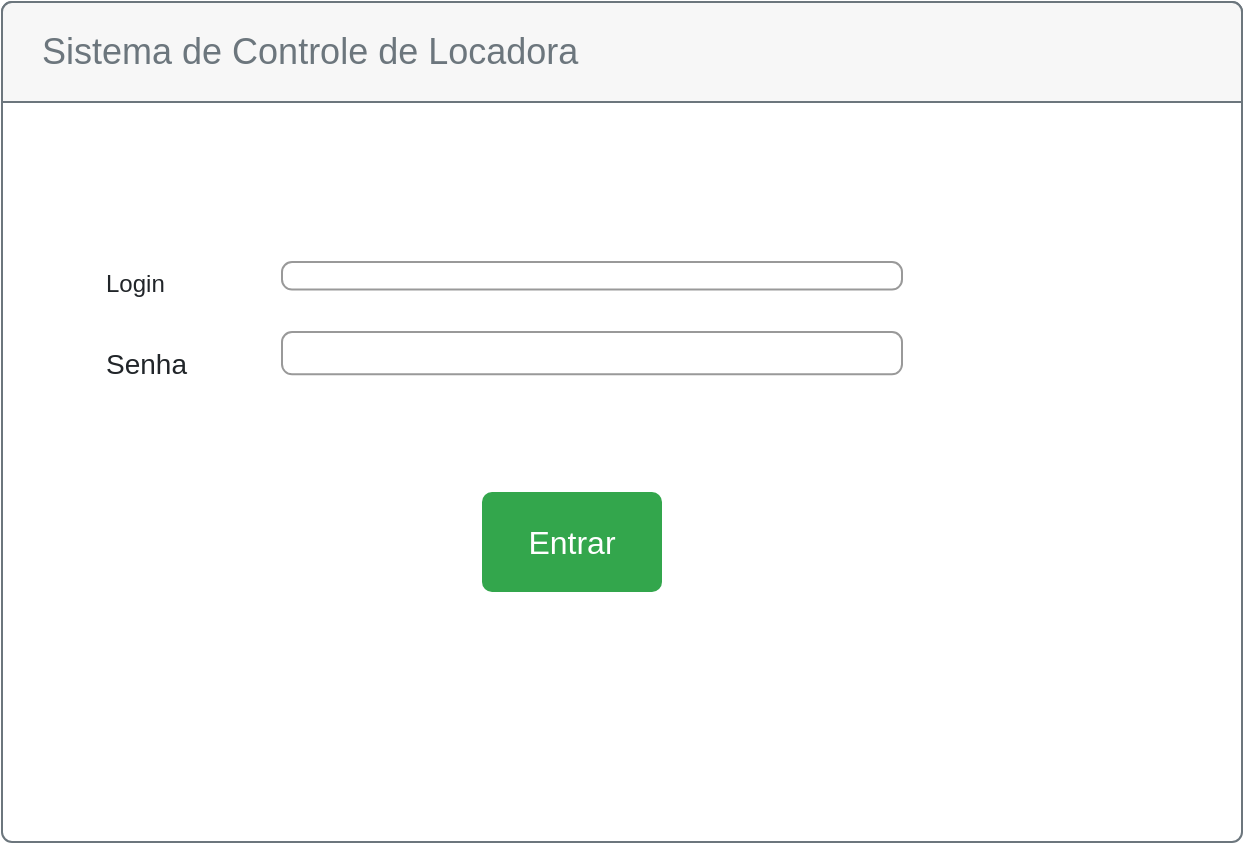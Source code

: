 <mxfile version="21.5.0" type="device">
  <diagram name="Página-1" id="P3eBQSkC0GauK6KS6x2o">
    <mxGraphModel dx="1434" dy="786" grid="1" gridSize="10" guides="1" tooltips="1" connect="1" arrows="1" fold="1" page="1" pageScale="1" pageWidth="1100" pageHeight="850" math="0" shadow="0">
      <root>
        <mxCell id="0" />
        <mxCell id="1" parent="0" />
        <mxCell id="40gH0NYvDOO1M-5X-y8T-8" value="" style="html=1;shadow=0;dashed=0;shape=mxgraph.bootstrap.rrect;rSize=5;strokeColor=#6C767D;html=1;whiteSpace=wrap;fillColor=#ffffff;fontColor=#212529;verticalAlign=bottom;align=left;spacing=20;spacingBottom=0;fontSize=14;" vertex="1" parent="1">
          <mxGeometry x="290" y="130" width="620" height="420" as="geometry" />
        </mxCell>
        <mxCell id="40gH0NYvDOO1M-5X-y8T-9" value="Sistema de Controle de Locadora" style="html=1;shadow=0;dashed=0;shape=mxgraph.bootstrap.topButton;rSize=5;perimeter=none;whiteSpace=wrap;fillColor=#F7F7F7;strokeColor=#6C767D;fontColor=#6C767D;resizeWidth=1;fontSize=18;align=left;spacing=20;" vertex="1" parent="40gH0NYvDOO1M-5X-y8T-8">
          <mxGeometry width="620" height="50" relative="1" as="geometry" />
        </mxCell>
        <mxCell id="40gH0NYvDOO1M-5X-y8T-10" value="Login" style="fillColor=none;strokeColor=none;align=left;fontSize=12;fontColor=#212529;" vertex="1" parent="40gH0NYvDOO1M-5X-y8T-8">
          <mxGeometry x="50" y="130" width="90" height="20" as="geometry" />
        </mxCell>
        <mxCell id="40gH0NYvDOO1M-5X-y8T-12" value="Senha" style="fillColor=none;strokeColor=none;align=left;fontSize=14;fontColor=#212529;" vertex="1" parent="40gH0NYvDOO1M-5X-y8T-8">
          <mxGeometry x="50" y="165" width="90" height="30" as="geometry" />
        </mxCell>
        <mxCell id="40gH0NYvDOO1M-5X-y8T-13" value="" style="html=1;shadow=0;dashed=0;shape=mxgraph.bootstrap.rrect;rSize=5;fillColor=none;strokeColor=#999999;align=left;spacing=15;fontSize=14;fontColor=#6C767D;" vertex="1" parent="40gH0NYvDOO1M-5X-y8T-8">
          <mxGeometry x="140" y="165" width="310" height="21.14" as="geometry" />
        </mxCell>
        <mxCell id="40gH0NYvDOO1M-5X-y8T-11" value="" style="html=1;shadow=0;dashed=0;shape=mxgraph.bootstrap.rrect;rSize=5;fillColor=none;strokeColor=#999999;align=left;spacing=15;fontSize=12;fontColor=#6C767D;" vertex="1" parent="40gH0NYvDOO1M-5X-y8T-8">
          <mxGeometry x="140" y="130" width="310" height="13.78" as="geometry" />
        </mxCell>
        <mxCell id="40gH0NYvDOO1M-5X-y8T-14" value="Entrar" style="html=1;shadow=0;dashed=0;shape=mxgraph.bootstrap.rrect;rSize=5;strokeColor=none;strokeWidth=1;fillColor=#33A64C;fontColor=#FFFFFF;whiteSpace=wrap;align=center;verticalAlign=middle;spacingLeft=0;fontStyle=0;fontSize=16;spacing=5;" vertex="1" parent="40gH0NYvDOO1M-5X-y8T-8">
          <mxGeometry x="240" y="245" width="90" height="50" as="geometry" />
        </mxCell>
      </root>
    </mxGraphModel>
  </diagram>
</mxfile>
